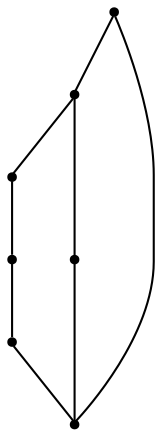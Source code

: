 graph {
  node [shape=point,comment="{\"directed\":false,\"doi\":\"10.1007/978-3-031-22203-0_12\",\"figure\":\"7 (6)\"}"]

  v0 [pos="1288.804199766678,291.68908192330014"]
  v1 [pos="1224.1574482388196,291.68908192330014"]
  v2 [pos="1288.8041997666783,356.3360903585577"]
  v3 [pos="1288.804199766678,420.9830987938153"]
  v4 [pos="1159.5085982931773,291.68908192330014"]
  v5 [pos="1224.1574482388196,356.3360903585577"]
  v6 [pos="1159.508598293177,420.9830987938153"]

  v0 -- v1 [id="-1",pos="1288.804199766678,291.68908192330014 1224.1574482388196,291.68908192330014 1224.1574482388196,291.68908192330014 1224.1574482388196,291.68908192330014"]
  v6 -- v3 [id="-2",pos="1159.508598293177,420.9830987938153 1288.804199766678,420.9830987938153 1288.804199766678,420.9830987938153 1288.804199766678,420.9830987938153"]
  v4 -- v6 [id="-3",pos="1159.5085982931773,291.68908192330014 1159.508598293177,420.9830987938153 1159.508598293177,420.9830987938153 1159.508598293177,420.9830987938153"]
  v2 -- v0 [id="-4",pos="1288.8041997666783,356.3360903585577 1288.804199766678,291.68908192330014 1288.804199766678,291.68908192330014 1288.804199766678,291.68908192330014"]
  v3 -- v2 [id="-6",pos="1288.804199766678,420.9830987938153 1288.8041997666783,356.3360903585577 1288.8041997666783,356.3360903585577 1288.8041997666783,356.3360903585577"]
  v1 -- v4 [id="-7",pos="1224.1574482388196,291.68908192330014 1159.5085982931773,291.68908192330014 1159.5085982931773,291.68908192330014 1159.5085982931773,291.68908192330014"]
  v1 -- v5 [id="-8",pos="1224.1574482388196,291.68908192330014 1224.1574482388196,356.3360903585577 1224.1574482388196,356.3360903585577 1224.1574482388196,356.3360903585577"]
  v5 -- v2 [id="-9",pos="1224.1574482388196,356.3360903585577 1288.8041997666783,356.3360903585577 1288.8041997666783,356.3360903585577 1288.8041997666783,356.3360903585577"]
}
